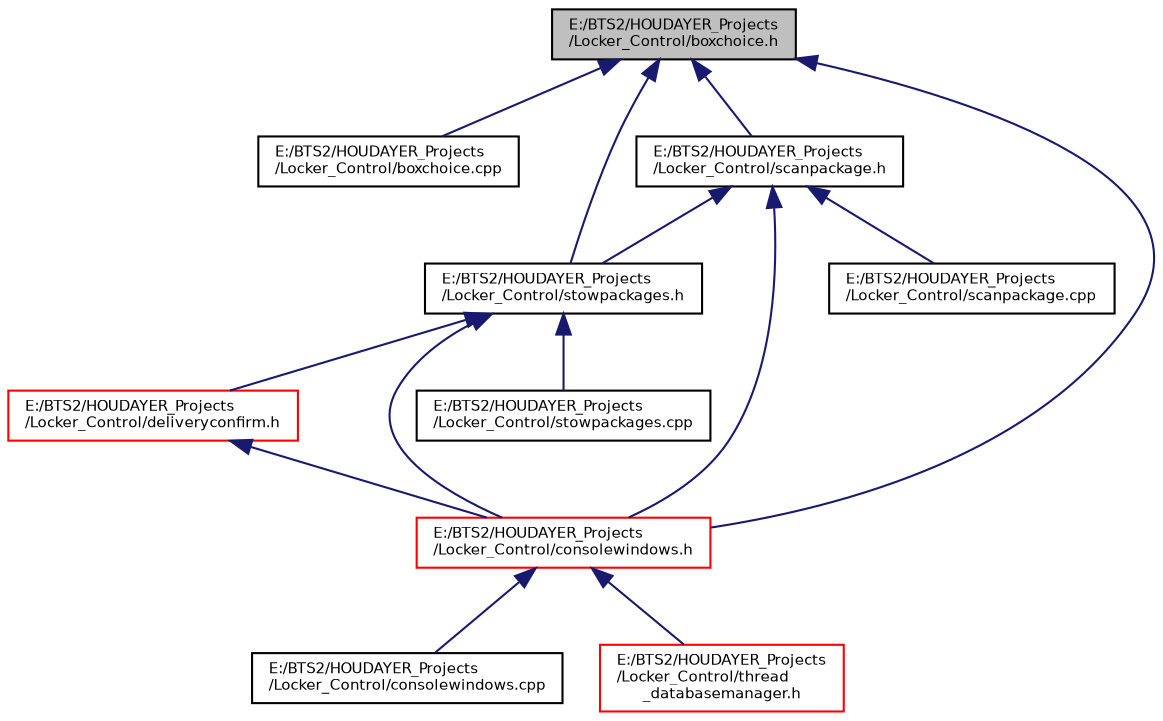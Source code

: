 digraph "E:/BTS2/HOUDAYER_Projects/Locker_Control/boxchoice.h"
{
 // INTERACTIVE_SVG=YES
  bgcolor="transparent";
  edge [fontname="Helvetica",fontsize="7",labelfontname="Helvetica",labelfontsize="7"];
  node [fontname="Helvetica",fontsize="7",shape=record];
  Node1 [label="E:/BTS2/HOUDAYER_Projects\l/Locker_Control/boxchoice.h",height=0.2,width=0.4,color="black", fillcolor="grey75", style="filled", fontcolor="black"];
  Node1 -> Node2 [dir="back",color="midnightblue",fontsize="7",style="solid",fontname="Helvetica"];
  Node2 [label="E:/BTS2/HOUDAYER_Projects\l/Locker_Control/boxchoice.cpp",height=0.2,width=0.4,color="black",URL="$boxchoice_8cpp.html"];
  Node1 -> Node3 [dir="back",color="midnightblue",fontsize="7",style="solid",fontname="Helvetica"];
  Node3 [label="E:/BTS2/HOUDAYER_Projects\l/Locker_Control/scanpackage.h",height=0.2,width=0.4,color="black",URL="$scanpackage_8h.html"];
  Node3 -> Node4 [dir="back",color="midnightblue",fontsize="7",style="solid",fontname="Helvetica"];
  Node4 [label="E:/BTS2/HOUDAYER_Projects\l/Locker_Control/stowpackages.h",height=0.2,width=0.4,color="black",URL="$stowpackages_8h.html"];
  Node4 -> Node5 [dir="back",color="midnightblue",fontsize="7",style="solid",fontname="Helvetica"];
  Node5 [label="E:/BTS2/HOUDAYER_Projects\l/Locker_Control/deliveryconfirm.h",height=0.2,width=0.4,color="red",URL="$deliveryconfirm_8h.html"];
  Node5 -> Node6 [dir="back",color="midnightblue",fontsize="7",style="solid",fontname="Helvetica"];
  Node6 [label="E:/BTS2/HOUDAYER_Projects\l/Locker_Control/consolewindows.h",height=0.2,width=0.4,color="red",URL="$consolewindows_8h.html"];
  Node6 -> Node7 [dir="back",color="midnightblue",fontsize="7",style="solid",fontname="Helvetica"];
  Node7 [label="E:/BTS2/HOUDAYER_Projects\l/Locker_Control/consolewindows.cpp",height=0.2,width=0.4,color="black",URL="$consolewindows_8cpp.html"];
  Node6 -> Node8 [dir="back",color="midnightblue",fontsize="7",style="solid",fontname="Helvetica"];
  Node8 [label="E:/BTS2/HOUDAYER_Projects\l/Locker_Control/thread\l_databasemanager.h",height=0.2,width=0.4,color="red",URL="$thread__databasemanager_8h.html"];
  Node4 -> Node6 [dir="back",color="midnightblue",fontsize="7",style="solid",fontname="Helvetica"];
  Node4 -> Node9 [dir="back",color="midnightblue",fontsize="7",style="solid",fontname="Helvetica"];
  Node9 [label="E:/BTS2/HOUDAYER_Projects\l/Locker_Control/stowpackages.cpp",height=0.2,width=0.4,color="black",URL="$stowpackages_8cpp.html"];
  Node3 -> Node6 [dir="back",color="midnightblue",fontsize="7",style="solid",fontname="Helvetica"];
  Node3 -> Node10 [dir="back",color="midnightblue",fontsize="7",style="solid",fontname="Helvetica"];
  Node10 [label="E:/BTS2/HOUDAYER_Projects\l/Locker_Control/scanpackage.cpp",height=0.2,width=0.4,color="black",URL="$scanpackage_8cpp.html"];
  Node1 -> Node4 [dir="back",color="midnightblue",fontsize="7",style="solid",fontname="Helvetica"];
  Node1 -> Node6 [dir="back",color="midnightblue",fontsize="7",style="solid",fontname="Helvetica"];
}
